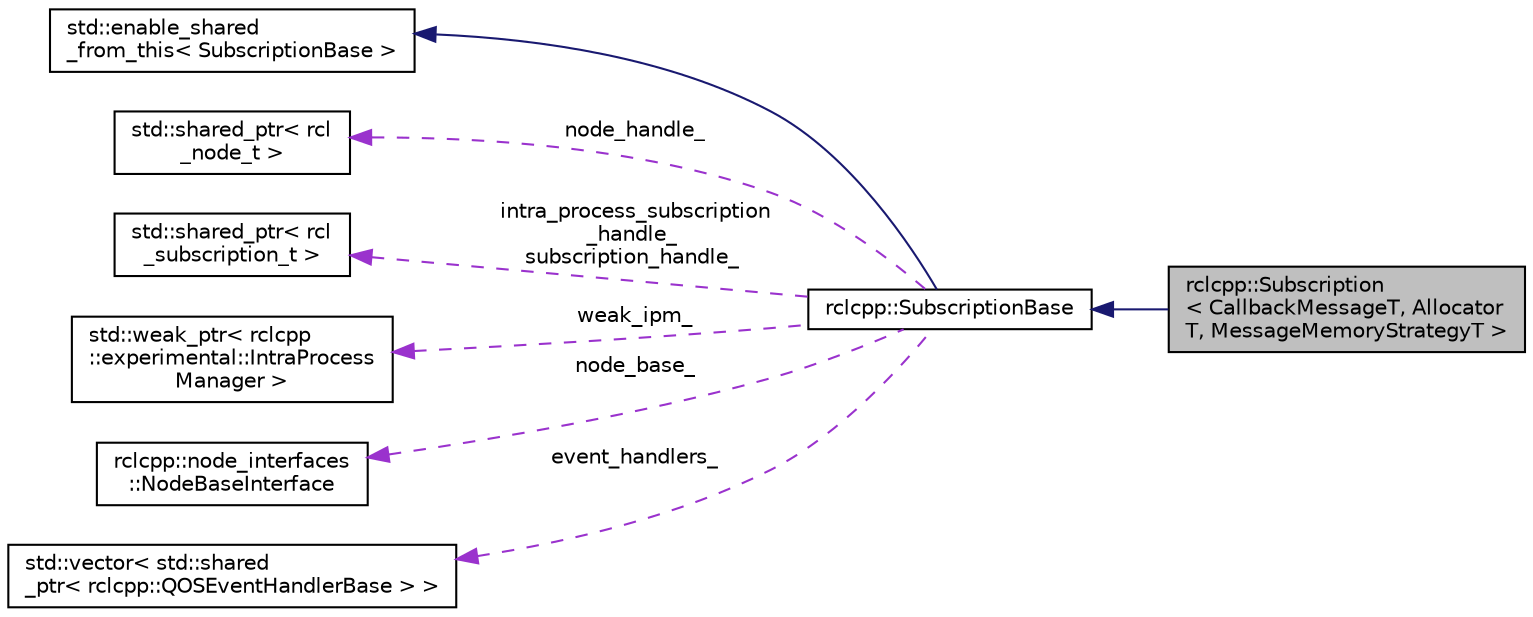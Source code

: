 digraph "rclcpp::Subscription&lt; CallbackMessageT, AllocatorT, MessageMemoryStrategyT &gt;"
{
  edge [fontname="Helvetica",fontsize="10",labelfontname="Helvetica",labelfontsize="10"];
  node [fontname="Helvetica",fontsize="10",shape=record];
  rankdir="LR";
  Node3 [label="rclcpp::Subscription\l\< CallbackMessageT, Allocator\lT, MessageMemoryStrategyT \>",height=0.2,width=0.4,color="black", fillcolor="grey75", style="filled", fontcolor="black"];
  Node4 -> Node3 [dir="back",color="midnightblue",fontsize="10",style="solid",fontname="Helvetica"];
  Node4 [label="rclcpp::SubscriptionBase",height=0.2,width=0.4,color="black", fillcolor="white", style="filled",URL="$classrclcpp_1_1SubscriptionBase.html"];
  Node5 -> Node4 [dir="back",color="midnightblue",fontsize="10",style="solid",fontname="Helvetica"];
  Node5 [label="std::enable_shared\l_from_this\< SubscriptionBase \>",height=0.2,width=0.4,color="black", fillcolor="white", style="filled",URL="/tmp/tmp.Txb212H7Lz/doxygen_tag_files/cppreference-doxygen-web.tag.xml$cpp/memory/enable_shared_from_this.html"];
  Node6 -> Node4 [dir="back",color="darkorchid3",fontsize="10",style="dashed",label=" node_handle_" ,fontname="Helvetica"];
  Node6 [label="std::shared_ptr\< rcl\l_node_t \>",height=0.2,width=0.4,color="black", fillcolor="white", style="filled",URL="/tmp/tmp.Txb212H7Lz/doxygen_tag_files/cppreference-doxygen-web.tag.xml$cpp/memory/shared_ptr.html"];
  Node7 -> Node4 [dir="back",color="darkorchid3",fontsize="10",style="dashed",label=" intra_process_subscription\l_handle_\nsubscription_handle_" ,fontname="Helvetica"];
  Node7 [label="std::shared_ptr\< rcl\l_subscription_t \>",height=0.2,width=0.4,color="black", fillcolor="white", style="filled",URL="/tmp/tmp.Txb212H7Lz/doxygen_tag_files/cppreference-doxygen-web.tag.xml$cpp/memory/shared_ptr.html"];
  Node8 -> Node4 [dir="back",color="darkorchid3",fontsize="10",style="dashed",label=" weak_ipm_" ,fontname="Helvetica"];
  Node8 [label="std::weak_ptr\< rclcpp\l::experimental::IntraProcess\lManager \>",height=0.2,width=0.4,color="black", fillcolor="white", style="filled",URL="/tmp/tmp.Txb212H7Lz/doxygen_tag_files/cppreference-doxygen-web.tag.xml$cpp/memory/weak_ptr.html"];
  Node9 -> Node4 [dir="back",color="darkorchid3",fontsize="10",style="dashed",label=" node_base_" ,fontname="Helvetica"];
  Node9 [label="rclcpp::node_interfaces\l::NodeBaseInterface",height=0.2,width=0.4,color="black", fillcolor="white", style="filled",URL="$classrclcpp_1_1node__interfaces_1_1NodeBaseInterface.html",tooltip="Pure virtual interface class for the NodeBase part of the Node API. "];
  Node10 -> Node4 [dir="back",color="darkorchid3",fontsize="10",style="dashed",label=" event_handlers_" ,fontname="Helvetica"];
  Node10 [label="std::vector\< std::shared\l_ptr\< rclcpp::QOSEventHandlerBase \> \>",height=0.2,width=0.4,color="black", fillcolor="white", style="filled",URL="/tmp/tmp.Txb212H7Lz/doxygen_tag_files/cppreference-doxygen-web.tag.xml$cpp/container/vector.html"];
}
